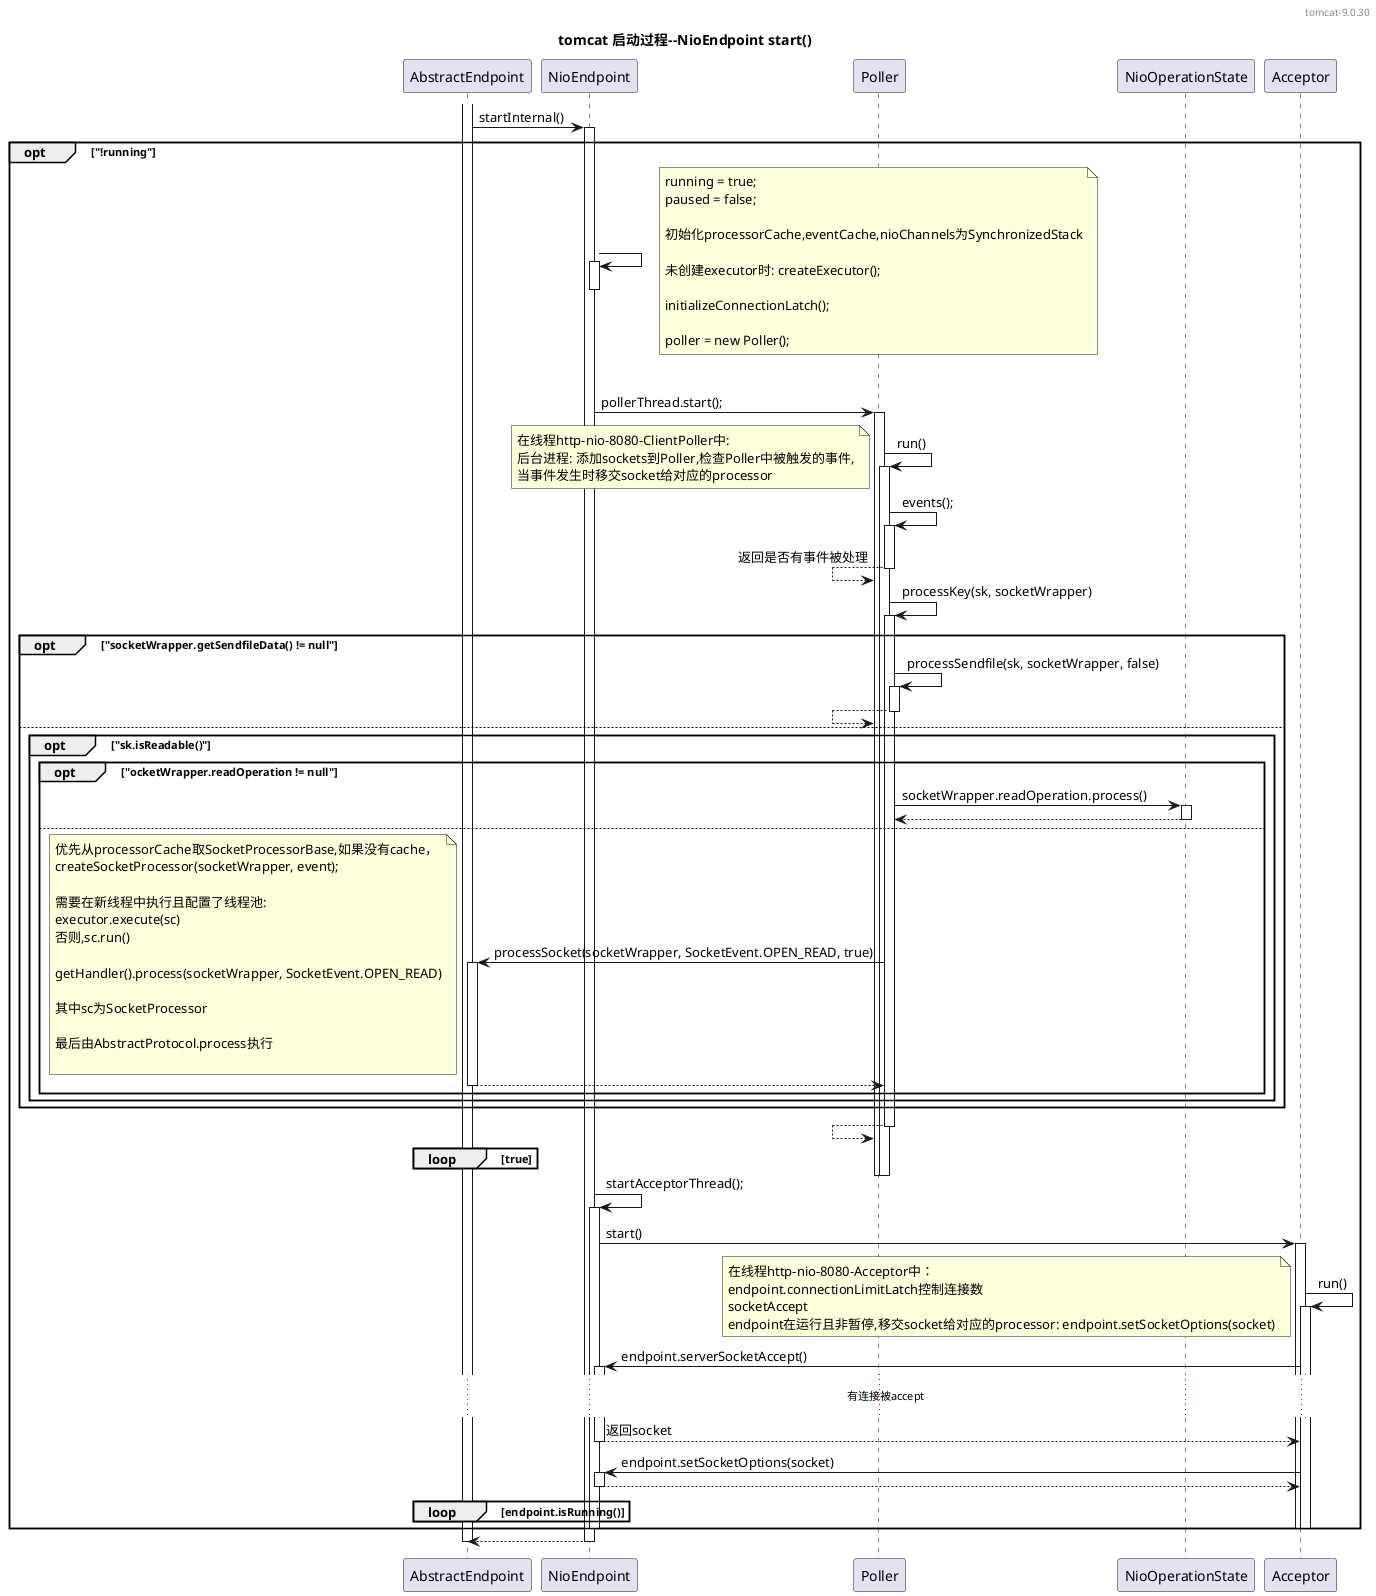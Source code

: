 @startuml

header tomcat-9.0.30

title tomcat 启动过程--NioEndpoint start()

activate AbstractEndpoint
AbstractEndpoint -> NioEndpoint++: startInternal()
opt "!running"
    NioEndpoint -> NioEndpoint++
        note right
            running = true;
            paused = false;

            初始化processorCache,eventCache,nioChannels为SynchronizedStack

            未创建executor时: createExecutor();

            initializeConnectionLatch();

            poller = new Poller();
        end note
    deactivate NioEndpoint

    NioEndpoint -> Poller++: pollerThread.start();
        Poller -> Poller++: run()
            note left
                在线程http-nio-8080-ClientPoller中:
                后台进程: 添加sockets到Poller,检查Poller中被触发的事件,
                当事件发生时移交socket给对应的processor
            end note

            Poller -> Poller++: events();
            Poller <-- Poller--: 返回是否有事件被处理

            Poller -> Poller++: processKey(sk, socketWrapper)
                opt "socketWrapper.getSendfileData() != null"
                    Poller -> Poller++:  processSendfile(sk, socketWrapper, false)
                    Poller <-- Poller--:
                else
                    opt "sk.isReadable()"
                        opt "ocketWrapper.readOperation != null"
                            Poller -> NioOperationState++: socketWrapper.readOperation.process()
                            Poller <-- NioOperationState--:
                        else
                            Poller -> AbstractEndpoint++:  processSocket(socketWrapper, SocketEvent.OPEN_READ, true)
                                note left
                                优先从processorCache取SocketProcessorBase,如果没有cache，
                                createSocketProcessor(socketWrapper, event);

                                需要在新线程中执行且配置了线程池:
                                executor.execute(sc)
                                否则,sc.run()

                                getHandler().process(socketWrapper, SocketEvent.OPEN_READ)

                                其中sc为SocketProcessor

                                最后由AbstractProtocol.process执行

                                end note
                            Poller <-- AbstractEndpoint--:
                        end opt
                    end opt

                end opt
            Poller <-- Poller--

            loop true

            end loop
        deactivate Poller
    deactivate Poller

    NioEndpoint -> NioEndpoint++: startAcceptorThread();
        NioEndpoint -> Acceptor++: start()
            Acceptor -> Acceptor++: run()
                note left
                在线程http-nio-8080-Acceptor中：
                endpoint.connectionLimitLatch控制连接数
                socketAccept
                endpoint在运行且非暂停,移交socket给对应的processor: endpoint.setSocketOptions(socket)
                end note
                Acceptor -> NioEndpoint++: endpoint.serverSocketAccept()
                ... 有连接被accept...
                Acceptor <-- NioEndpoint--: 返回socket

                Acceptor -> NioEndpoint++: endpoint.setSocketOptions(socket)
                Acceptor <-- NioEndpoint--:
            loop endpoint.isRunning()
            end loop
            deactivate Acceptor
        deactivate Acceptor
    deactivate NioEndpoint
end
AbstractEndpoint <-- NioEndpoint--
deactivate AbstractEndpoint

@enduml